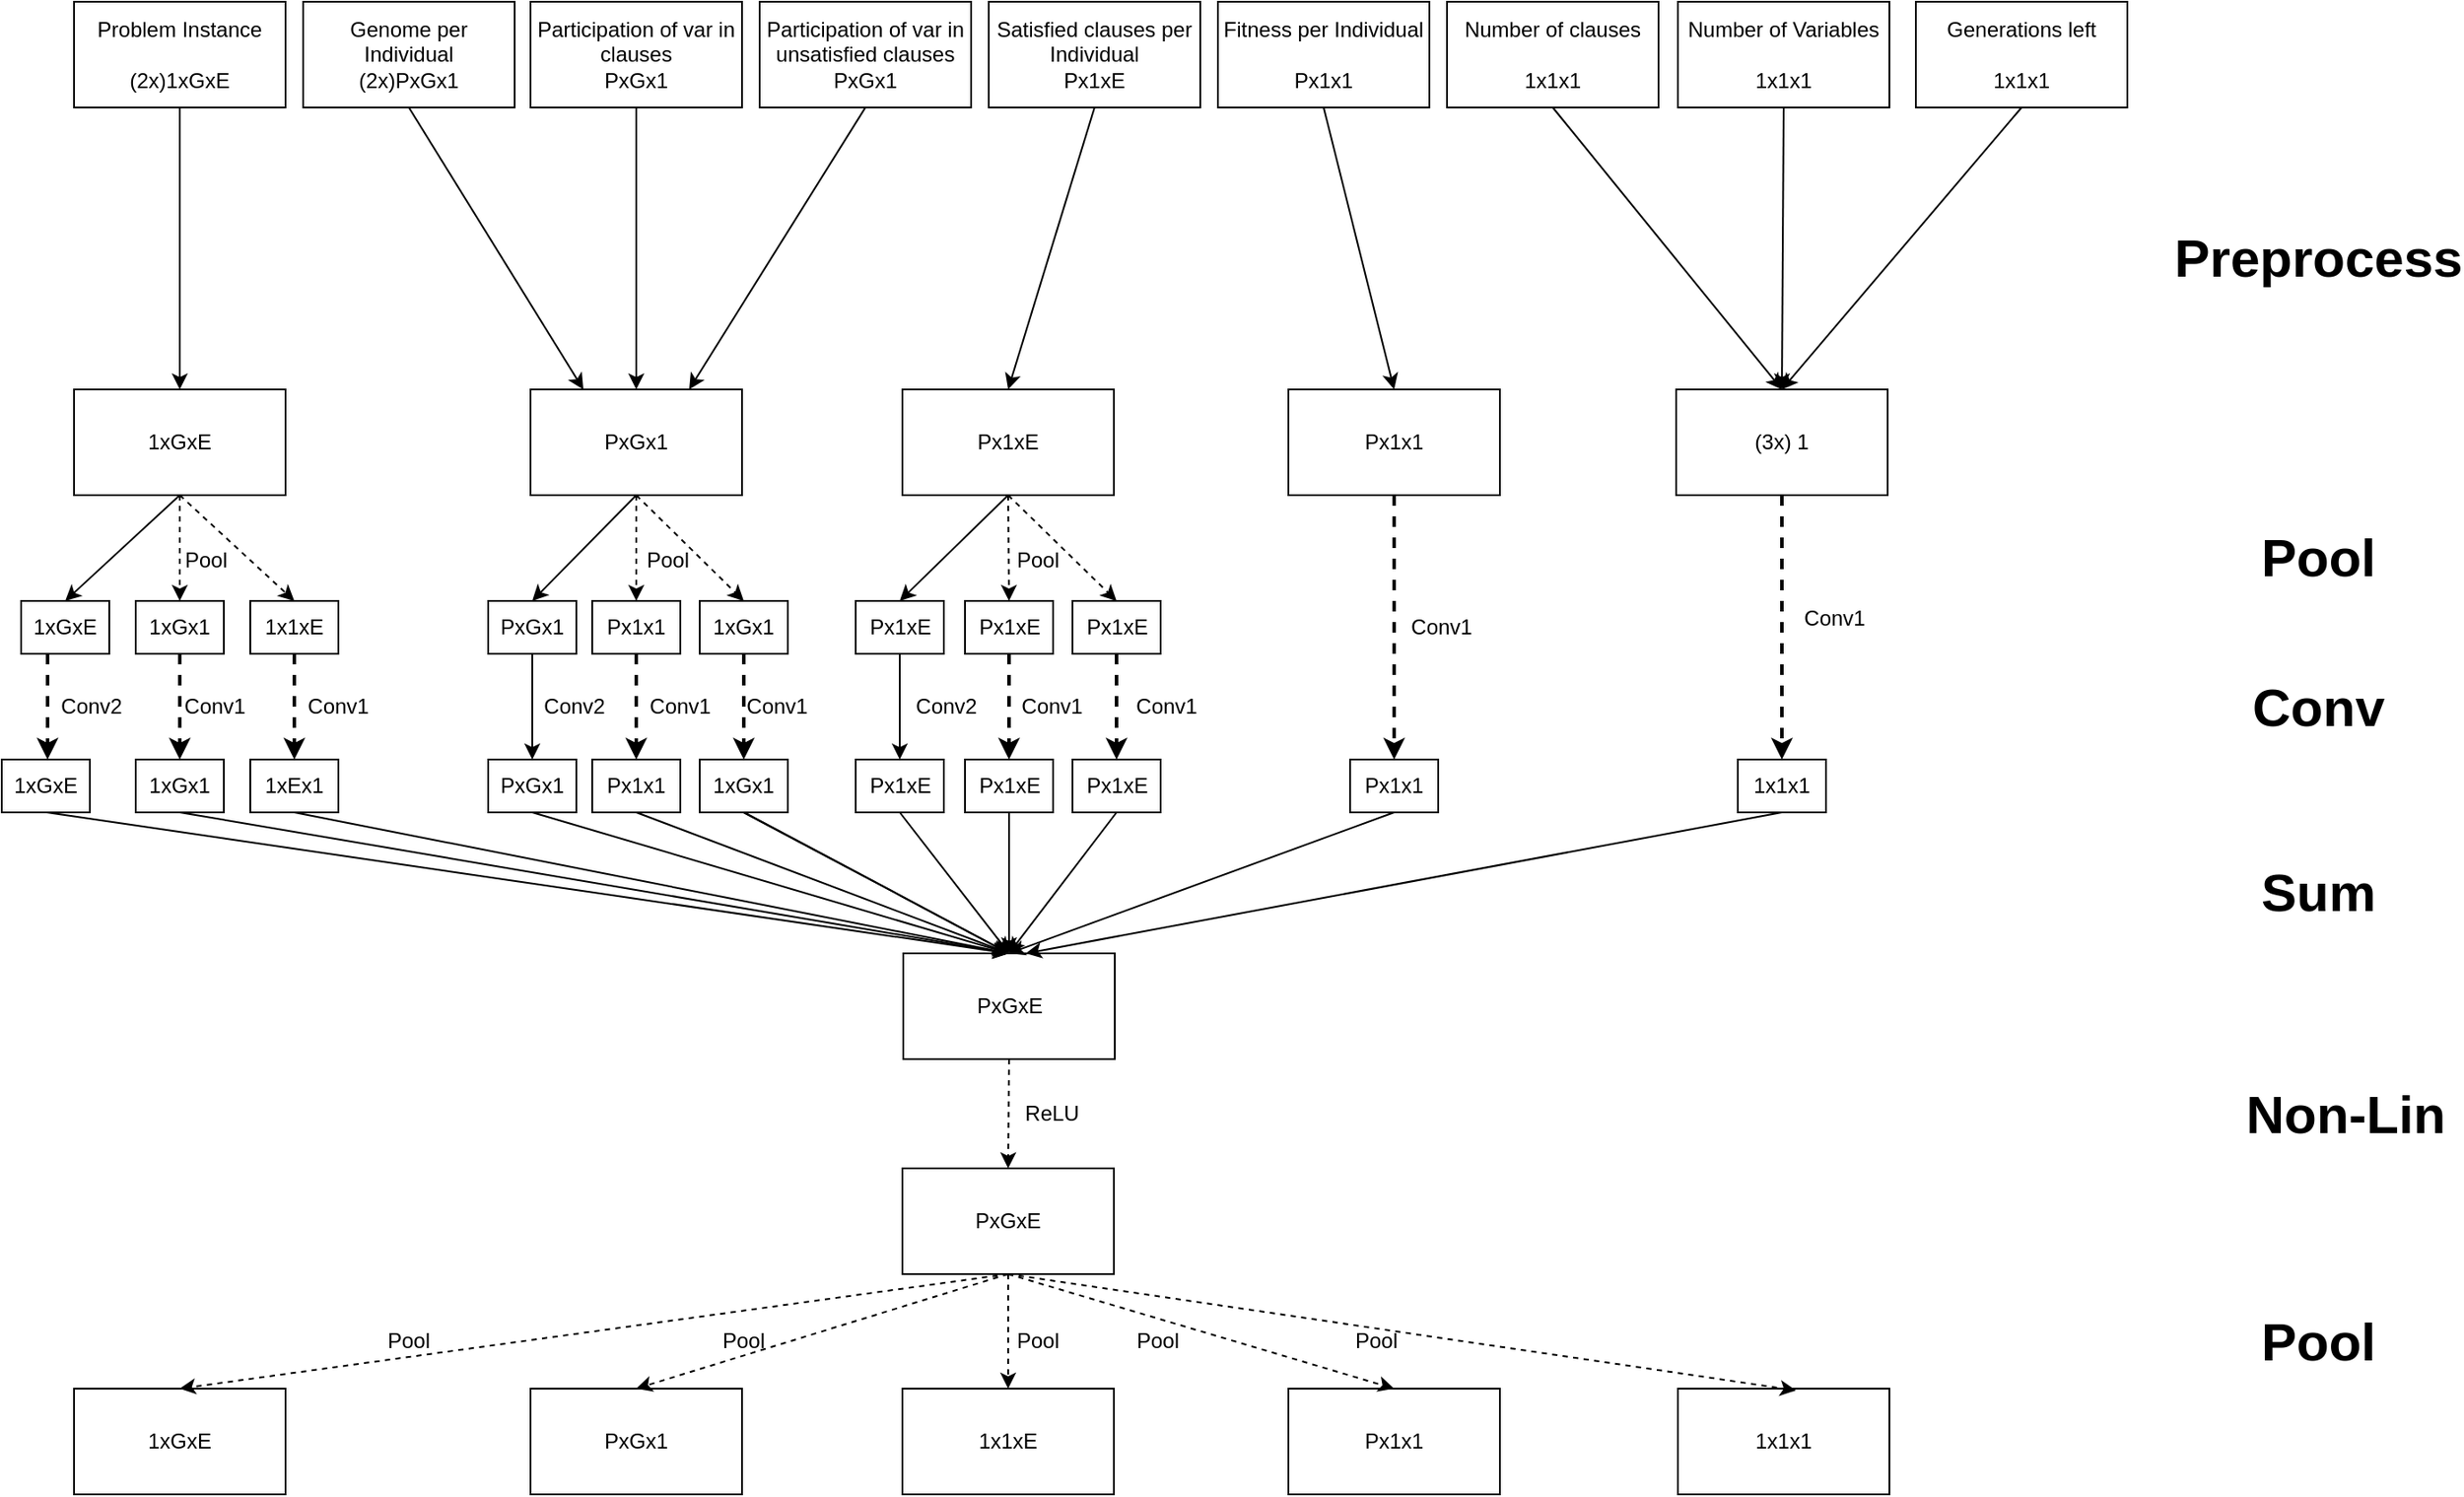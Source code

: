 <mxfile version="12.7.0" type="device"><diagram id="qg3YqrGU31V99GW5b1D8" name="Page-1"><mxGraphModel dx="1182" dy="764" grid="0" gridSize="10" guides="1" tooltips="1" connect="1" arrows="1" fold="1" page="1" pageScale="1" pageWidth="1654" pageHeight="2336" math="0" shadow="0"><root><mxCell id="0"/><mxCell id="1" parent="0"/><mxCell id="1Mldp8JlgidvffhpYW---1" value="Problem Instance&lt;br&gt;&lt;br&gt;(2x)1xGxE" style="rounded=0;whiteSpace=wrap;html=1;" parent="1" vertex="1"><mxGeometry x="51" y="20" width="120" height="60" as="geometry"/></mxCell><mxCell id="1Mldp8JlgidvffhpYW---2" value="Genome per Individual&lt;br&gt;(2x)PxGx1" style="rounded=0;whiteSpace=wrap;html=1;" parent="1" vertex="1"><mxGeometry x="181" y="20" width="120" height="60" as="geometry"/></mxCell><mxCell id="1Mldp8JlgidvffhpYW---3" value="Fitness per Individual&lt;br&gt;&lt;br&gt;Px1x1" style="rounded=0;whiteSpace=wrap;html=1;" parent="1" vertex="1"><mxGeometry x="700" y="20" width="120" height="60" as="geometry"/></mxCell><mxCell id="1Mldp8JlgidvffhpYW---4" value="Participation of var in clauses&lt;br&gt;PxGx1" style="rounded=0;whiteSpace=wrap;html=1;" parent="1" vertex="1"><mxGeometry x="310" y="20" width="120" height="60" as="geometry"/></mxCell><mxCell id="1Mldp8JlgidvffhpYW---5" value="Number of clauses&lt;br&gt;&lt;br&gt;1x1x1" style="rounded=0;whiteSpace=wrap;html=1;" parent="1" vertex="1"><mxGeometry x="830" y="20" width="120" height="60" as="geometry"/></mxCell><mxCell id="1Mldp8JlgidvffhpYW---6" value="Participation of var in unsatisfied clauses&lt;br&gt;PxGx1" style="rounded=0;whiteSpace=wrap;html=1;" parent="1" vertex="1"><mxGeometry x="440" y="20" width="120" height="60" as="geometry"/></mxCell><mxCell id="1Mldp8JlgidvffhpYW---8" value="Number of Variables&lt;br&gt;&lt;br&gt;1x1x1" style="rounded=0;whiteSpace=wrap;html=1;" parent="1" vertex="1"><mxGeometry x="961" y="20" width="120" height="60" as="geometry"/></mxCell><mxCell id="1Mldp8JlgidvffhpYW---9" value="Generations left&lt;br&gt;&lt;br&gt;1x1x1" style="rounded=0;whiteSpace=wrap;html=1;" parent="1" vertex="1"><mxGeometry x="1096" y="20" width="120" height="60" as="geometry"/></mxCell><mxCell id="1Mldp8JlgidvffhpYW---10" value="1xGxE" style="rounded=0;whiteSpace=wrap;html=1;" parent="1" vertex="1"><mxGeometry x="51" y="240" width="120" height="60" as="geometry"/></mxCell><mxCell id="1Mldp8JlgidvffhpYW---11" value="PxGx1" style="rounded=0;whiteSpace=wrap;html=1;" parent="1" vertex="1"><mxGeometry x="310" y="240" width="120" height="60" as="geometry"/></mxCell><mxCell id="1Mldp8JlgidvffhpYW---12" value="Px1x1" style="rounded=0;whiteSpace=wrap;html=1;" parent="1" vertex="1"><mxGeometry x="740" y="240" width="120" height="60" as="geometry"/></mxCell><mxCell id="1Mldp8JlgidvffhpYW---14" value="(3x) 1" style="rounded=0;whiteSpace=wrap;html=1;" parent="1" vertex="1"><mxGeometry x="960" y="240" width="120" height="60" as="geometry"/></mxCell><mxCell id="1Mldp8JlgidvffhpYW---15" value="" style="endArrow=classic;html=1;entryX=0.5;entryY=0;entryDx=0;entryDy=0;exitX=0.5;exitY=1;exitDx=0;exitDy=0;" parent="1" source="1Mldp8JlgidvffhpYW---1" target="1Mldp8JlgidvffhpYW---10" edge="1"><mxGeometry width="50" height="50" relative="1" as="geometry"><mxPoint x="51" y="370" as="sourcePoint"/><mxPoint x="101" y="320" as="targetPoint"/></mxGeometry></mxCell><mxCell id="1Mldp8JlgidvffhpYW---16" value="" style="endArrow=classic;html=1;entryX=0.25;entryY=0;entryDx=0;entryDy=0;exitX=0.5;exitY=1;exitDx=0;exitDy=0;" parent="1" source="1Mldp8JlgidvffhpYW---2" target="1Mldp8JlgidvffhpYW---11" edge="1"><mxGeometry width="50" height="50" relative="1" as="geometry"><mxPoint x="311" y="110" as="sourcePoint"/><mxPoint x="270.5" y="240" as="targetPoint"/></mxGeometry></mxCell><mxCell id="1Mldp8JlgidvffhpYW---17" value="" style="endArrow=classic;html=1;entryX=0.5;entryY=0;entryDx=0;entryDy=0;exitX=0.5;exitY=1;exitDx=0;exitDy=0;" parent="1" source="1Mldp8JlgidvffhpYW---3" target="1Mldp8JlgidvffhpYW---12" edge="1"><mxGeometry width="50" height="50" relative="1" as="geometry"><mxPoint x="131" y="100" as="sourcePoint"/><mxPoint x="131" y="260" as="targetPoint"/></mxGeometry></mxCell><mxCell id="1Mldp8JlgidvffhpYW---18" value="" style="endArrow=classic;html=1;entryX=0.5;entryY=0;entryDx=0;entryDy=0;exitX=0.5;exitY=1;exitDx=0;exitDy=0;" parent="1" source="1Mldp8JlgidvffhpYW---4" target="1Mldp8JlgidvffhpYW---11" edge="1"><mxGeometry width="50" height="50" relative="1" as="geometry"><mxPoint x="441" y="90" as="sourcePoint"/><mxPoint x="450" y="240" as="targetPoint"/></mxGeometry></mxCell><mxCell id="1Mldp8JlgidvffhpYW---19" value="" style="endArrow=classic;html=1;entryX=0.75;entryY=0;entryDx=0;entryDy=0;exitX=0.5;exitY=1;exitDx=0;exitDy=0;" parent="1" source="1Mldp8JlgidvffhpYW---6" target="1Mldp8JlgidvffhpYW---11" edge="1"><mxGeometry width="50" height="50" relative="1" as="geometry"><mxPoint x="451" y="100" as="sourcePoint"/><mxPoint x="450" y="240" as="targetPoint"/></mxGeometry></mxCell><mxCell id="1Mldp8JlgidvffhpYW---20" value="" style="endArrow=classic;html=1;entryX=0.5;entryY=0;entryDx=0;entryDy=0;exitX=0.5;exitY=1;exitDx=0;exitDy=0;" parent="1" source="1Mldp8JlgidvffhpYW---5" target="1Mldp8JlgidvffhpYW---14" edge="1"><mxGeometry width="50" height="50" relative="1" as="geometry"><mxPoint x="761" y="90" as="sourcePoint"/><mxPoint x="681" y="250" as="targetPoint"/></mxGeometry></mxCell><mxCell id="1Mldp8JlgidvffhpYW---21" value="" style="endArrow=classic;html=1;entryX=0.5;entryY=0;entryDx=0;entryDy=0;exitX=0.5;exitY=1;exitDx=0;exitDy=0;" parent="1" source="1Mldp8JlgidvffhpYW---8" target="1Mldp8JlgidvffhpYW---14" edge="1"><mxGeometry width="50" height="50" relative="1" as="geometry"><mxPoint x="921" y="90" as="sourcePoint"/><mxPoint x="1081" y="250" as="targetPoint"/></mxGeometry></mxCell><mxCell id="1Mldp8JlgidvffhpYW---22" value="" style="endArrow=classic;html=1;entryX=0.5;entryY=0;entryDx=0;entryDy=0;exitX=0.5;exitY=1;exitDx=0;exitDy=0;" parent="1" source="1Mldp8JlgidvffhpYW---9" target="1Mldp8JlgidvffhpYW---14" edge="1"><mxGeometry width="50" height="50" relative="1" as="geometry"><mxPoint x="1081" y="90" as="sourcePoint"/><mxPoint x="1081" y="250" as="targetPoint"/></mxGeometry></mxCell><mxCell id="1Mldp8JlgidvffhpYW---23" value="1xGxE" style="rounded=0;whiteSpace=wrap;html=1;" parent="1" vertex="1"><mxGeometry x="21" y="360" width="50" height="30" as="geometry"/></mxCell><mxCell id="1Mldp8JlgidvffhpYW---24" value="1xGx1" style="rounded=0;whiteSpace=wrap;html=1;" parent="1" vertex="1"><mxGeometry x="86" y="360" width="50" height="30" as="geometry"/></mxCell><mxCell id="1Mldp8JlgidvffhpYW---25" value="1x1xE" style="rounded=0;whiteSpace=wrap;html=1;" parent="1" vertex="1"><mxGeometry x="151" y="360" width="50" height="30" as="geometry"/></mxCell><mxCell id="1Mldp8JlgidvffhpYW---26" value="PxGx1" style="rounded=0;whiteSpace=wrap;html=1;" parent="1" vertex="1"><mxGeometry x="286" y="360" width="50" height="30" as="geometry"/></mxCell><mxCell id="1Mldp8JlgidvffhpYW---27" value="Px1x1" style="rounded=0;whiteSpace=wrap;html=1;" parent="1" vertex="1"><mxGeometry x="345" y="360" width="50" height="30" as="geometry"/></mxCell><mxCell id="1Mldp8JlgidvffhpYW---28" value="1xGx1" style="rounded=0;whiteSpace=wrap;html=1;" parent="1" vertex="1"><mxGeometry x="406" y="360" width="50" height="30" as="geometry"/></mxCell><mxCell id="1Mldp8JlgidvffhpYW---29" value="" style="endArrow=classic;html=1;entryX=0.5;entryY=0;entryDx=0;entryDy=0;exitX=0.5;exitY=1;exitDx=0;exitDy=0;" parent="1" source="1Mldp8JlgidvffhpYW---10" edge="1" target="1Mldp8JlgidvffhpYW---23"><mxGeometry width="50" height="50" relative="1" as="geometry"><mxPoint x="21" y="460" as="sourcePoint"/><mxPoint x="36" y="360" as="targetPoint"/></mxGeometry></mxCell><mxCell id="1Mldp8JlgidvffhpYW---30" value="" style="endArrow=classic;html=1;entryX=0.5;entryY=0;entryDx=0;entryDy=0;exitX=0.5;exitY=1;exitDx=0;exitDy=0;dashed=1;" parent="1" source="1Mldp8JlgidvffhpYW---10" target="1Mldp8JlgidvffhpYW---24" edge="1"><mxGeometry width="50" height="50" relative="1" as="geometry"><mxPoint x="121" y="310" as="sourcePoint"/><mxPoint x="46" y="370" as="targetPoint"/></mxGeometry></mxCell><mxCell id="1Mldp8JlgidvffhpYW---31" value="" style="endArrow=classic;html=1;entryX=0.5;entryY=0;entryDx=0;entryDy=0;exitX=0.5;exitY=1;exitDx=0;exitDy=0;dashed=1;" parent="1" source="1Mldp8JlgidvffhpYW---10" target="1Mldp8JlgidvffhpYW---25" edge="1"><mxGeometry width="50" height="50" relative="1" as="geometry"><mxPoint x="121" y="310" as="sourcePoint"/><mxPoint x="106" y="370" as="targetPoint"/></mxGeometry></mxCell><mxCell id="1Mldp8JlgidvffhpYW---32" value="" style="endArrow=classic;html=1;entryX=0.5;entryY=0;entryDx=0;entryDy=0;exitX=0.5;exitY=1;exitDx=0;exitDy=0;dashed=1;" parent="1" source="1Mldp8JlgidvffhpYW---11" target="1Mldp8JlgidvffhpYW---28" edge="1"><mxGeometry width="50" height="50" relative="1" as="geometry"><mxPoint x="121" y="310" as="sourcePoint"/><mxPoint x="166" y="370" as="targetPoint"/></mxGeometry></mxCell><mxCell id="1Mldp8JlgidvffhpYW---33" value="" style="endArrow=classic;html=1;entryX=0.5;entryY=0;entryDx=0;entryDy=0;dashed=1;exitX=0.5;exitY=1;exitDx=0;exitDy=0;" parent="1" source="1Mldp8JlgidvffhpYW---11" target="1Mldp8JlgidvffhpYW---27" edge="1"><mxGeometry width="50" height="50" relative="1" as="geometry"><mxPoint x="291" y="310" as="sourcePoint"/><mxPoint x="336" y="370" as="targetPoint"/></mxGeometry></mxCell><mxCell id="1Mldp8JlgidvffhpYW---34" value="" style="endArrow=classic;html=1;entryX=0.5;entryY=0;entryDx=0;entryDy=0;exitX=0.5;exitY=1;exitDx=0;exitDy=0;" parent="1" source="1Mldp8JlgidvffhpYW---11" target="1Mldp8JlgidvffhpYW---26" edge="1"><mxGeometry width="50" height="50" relative="1" as="geometry"><mxPoint x="121" y="310" as="sourcePoint"/><mxPoint x="46" y="370" as="targetPoint"/></mxGeometry></mxCell><mxCell id="1Mldp8JlgidvffhpYW---37" value="1xGxE" style="rounded=0;whiteSpace=wrap;html=1;" parent="1" vertex="1"><mxGeometry x="10" y="450" width="50" height="30" as="geometry"/></mxCell><mxCell id="1Mldp8JlgidvffhpYW---38" value="1xGx1" style="rounded=0;whiteSpace=wrap;html=1;" parent="1" vertex="1"><mxGeometry x="86" y="450" width="50" height="30" as="geometry"/></mxCell><mxCell id="1Mldp8JlgidvffhpYW---39" value="1xEx1" style="rounded=0;whiteSpace=wrap;html=1;" parent="1" vertex="1"><mxGeometry x="151" y="450" width="50" height="30" as="geometry"/></mxCell><mxCell id="1Mldp8JlgidvffhpYW---40" value="PxGx1" style="rounded=0;whiteSpace=wrap;html=1;" parent="1" vertex="1"><mxGeometry x="286" y="450" width="50" height="30" as="geometry"/></mxCell><mxCell id="1Mldp8JlgidvffhpYW---41" value="Px1x1" style="rounded=0;whiteSpace=wrap;html=1;" parent="1" vertex="1"><mxGeometry x="345" y="450" width="50" height="30" as="geometry"/></mxCell><mxCell id="1Mldp8JlgidvffhpYW---42" value="1xGx1" style="rounded=0;whiteSpace=wrap;html=1;" parent="1" vertex="1"><mxGeometry x="406" y="450" width="50" height="30" as="geometry"/></mxCell><mxCell id="1Mldp8JlgidvffhpYW---43" value="Px1x1" style="rounded=0;whiteSpace=wrap;html=1;" parent="1" vertex="1"><mxGeometry x="775" y="450" width="50" height="30" as="geometry"/></mxCell><mxCell id="1Mldp8JlgidvffhpYW---45" value="1x1x1" style="rounded=0;whiteSpace=wrap;html=1;" parent="1" vertex="1"><mxGeometry x="995" y="450" width="50" height="30" as="geometry"/></mxCell><mxCell id="1Mldp8JlgidvffhpYW---46" value="" style="endArrow=classic;html=1;entryX=0.5;entryY=0;entryDx=0;entryDy=0;exitX=0.5;exitY=1;exitDx=0;exitDy=0;dashed=1;strokeWidth=2;" parent="1" edge="1"><mxGeometry width="50" height="50" relative="1" as="geometry"><mxPoint x="36" y="390" as="sourcePoint"/><mxPoint x="36" y="450" as="targetPoint"/></mxGeometry></mxCell><mxCell id="1Mldp8JlgidvffhpYW---47" value="" style="endArrow=classic;html=1;entryX=0.5;entryY=0;entryDx=0;entryDy=0;exitX=0.5;exitY=1;exitDx=0;exitDy=0;dashed=1;strokeWidth=2;" parent="1" source="1Mldp8JlgidvffhpYW---24" target="1Mldp8JlgidvffhpYW---38" edge="1"><mxGeometry width="50" height="50" relative="1" as="geometry"><mxPoint x="46" y="400" as="sourcePoint"/><mxPoint x="46" y="460" as="targetPoint"/></mxGeometry></mxCell><mxCell id="1Mldp8JlgidvffhpYW---48" value="" style="endArrow=classic;html=1;entryX=0.5;entryY=0;entryDx=0;entryDy=0;exitX=0.5;exitY=1;exitDx=0;exitDy=0;dashed=1;strokeWidth=2;" parent="1" source="1Mldp8JlgidvffhpYW---25" target="1Mldp8JlgidvffhpYW---39" edge="1"><mxGeometry width="50" height="50" relative="1" as="geometry"><mxPoint x="106" y="400" as="sourcePoint"/><mxPoint x="106" y="460" as="targetPoint"/></mxGeometry></mxCell><mxCell id="1Mldp8JlgidvffhpYW---52" value="" style="endArrow=classic;html=1;entryX=0.5;entryY=0;entryDx=0;entryDy=0;exitX=0.5;exitY=1;exitDx=0;exitDy=0;dashed=1;strokeWidth=2;" parent="1" source="1Mldp8JlgidvffhpYW---12" target="1Mldp8JlgidvffhpYW---43" edge="1"><mxGeometry width="50" height="50" relative="1" as="geometry"><mxPoint x="246" y="420" as="sourcePoint"/><mxPoint x="246" y="480" as="targetPoint"/></mxGeometry></mxCell><mxCell id="1Mldp8JlgidvffhpYW---54" value="" style="endArrow=classic;html=1;entryX=0.5;entryY=0;entryDx=0;entryDy=0;exitX=0.5;exitY=1;exitDx=0;exitDy=0;dashed=1;strokeWidth=2;" parent="1" source="1Mldp8JlgidvffhpYW---14" target="1Mldp8JlgidvffhpYW---45" edge="1"><mxGeometry width="50" height="50" relative="1" as="geometry"><mxPoint x="681" y="310" as="sourcePoint"/><mxPoint x="681" y="460" as="targetPoint"/></mxGeometry></mxCell><mxCell id="1Mldp8JlgidvffhpYW---55" value="PxGxE" style="rounded=0;whiteSpace=wrap;html=1;" parent="1" vertex="1"><mxGeometry x="521.5" y="560" width="120" height="60" as="geometry"/></mxCell><mxCell id="1Mldp8JlgidvffhpYW---61" value="" style="endArrow=classic;html=1;entryX=0.5;entryY=0;entryDx=0;entryDy=0;exitX=0.5;exitY=1;exitDx=0;exitDy=0;" parent="1" target="1Mldp8JlgidvffhpYW---55" edge="1"><mxGeometry width="50" height="50" relative="1" as="geometry"><mxPoint x="35.5" y="480" as="sourcePoint"/><mxPoint x="35.5" y="640" as="targetPoint"/></mxGeometry></mxCell><mxCell id="1Mldp8JlgidvffhpYW---62" value="" style="endArrow=classic;html=1;entryX=0.5;entryY=0;entryDx=0;entryDy=0;exitX=0.5;exitY=1;exitDx=0;exitDy=0;" parent="1" source="1Mldp8JlgidvffhpYW---38" target="1Mldp8JlgidvffhpYW---55" edge="1"><mxGeometry width="50" height="50" relative="1" as="geometry"><mxPoint x="45.5" y="490" as="sourcePoint"/><mxPoint x="121" y="610" as="targetPoint"/></mxGeometry></mxCell><mxCell id="1Mldp8JlgidvffhpYW---63" value="" style="endArrow=classic;html=1;entryX=0.5;entryY=0;entryDx=0;entryDy=0;exitX=0.5;exitY=1;exitDx=0;exitDy=0;" parent="1" source="1Mldp8JlgidvffhpYW---39" target="1Mldp8JlgidvffhpYW---55" edge="1"><mxGeometry width="50" height="50" relative="1" as="geometry"><mxPoint x="106" y="490" as="sourcePoint"/><mxPoint x="121" y="610" as="targetPoint"/></mxGeometry></mxCell><mxCell id="1Mldp8JlgidvffhpYW---64" value="" style="endArrow=classic;html=1;entryX=0.5;entryY=0;entryDx=0;entryDy=0;exitX=0.5;exitY=1;exitDx=0;exitDy=0;" parent="1" source="1Mldp8JlgidvffhpYW---42" target="1Mldp8JlgidvffhpYW---55" edge="1"><mxGeometry width="50" height="50" relative="1" as="geometry"><mxPoint x="166" y="490" as="sourcePoint"/><mxPoint x="121" y="610" as="targetPoint"/></mxGeometry></mxCell><mxCell id="1Mldp8JlgidvffhpYW---66" value="" style="endArrow=classic;html=1;exitX=0.5;exitY=1;exitDx=0;exitDy=0;" parent="1" source="1Mldp8JlgidvffhpYW---45" edge="1"><mxGeometry width="50" height="50" relative="1" as="geometry"><mxPoint x="681" y="490" as="sourcePoint"/><mxPoint x="591" y="560" as="targetPoint"/></mxGeometry></mxCell><mxCell id="1Mldp8JlgidvffhpYW---67" value="" style="endArrow=classic;html=1;entryX=0.5;entryY=0;entryDx=0;entryDy=0;exitX=0.5;exitY=1;exitDx=0;exitDy=0;" parent="1" source="1Mldp8JlgidvffhpYW---40" target="1Mldp8JlgidvffhpYW---55" edge="1"><mxGeometry width="50" height="50" relative="1" as="geometry"><mxPoint x="166" y="490" as="sourcePoint"/><mxPoint x="271" y="600" as="targetPoint"/></mxGeometry></mxCell><mxCell id="1Mldp8JlgidvffhpYW---68" value="" style="endArrow=classic;html=1;entryX=0.5;entryY=0;entryDx=0;entryDy=0;exitX=0.5;exitY=1;exitDx=0;exitDy=0;" parent="1" source="1Mldp8JlgidvffhpYW---41" target="1Mldp8JlgidvffhpYW---55" edge="1"><mxGeometry width="50" height="50" relative="1" as="geometry"><mxPoint x="226" y="490" as="sourcePoint"/><mxPoint x="271" y="600" as="targetPoint"/></mxGeometry></mxCell><mxCell id="1Mldp8JlgidvffhpYW---69" value="" style="endArrow=classic;html=1;entryX=0.5;entryY=0;entryDx=0;entryDy=0;exitX=0.5;exitY=1;exitDx=0;exitDy=0;" parent="1" source="1Mldp8JlgidvffhpYW---42" target="1Mldp8JlgidvffhpYW---55" edge="1"><mxGeometry width="50" height="50" relative="1" as="geometry"><mxPoint x="281" y="490" as="sourcePoint"/><mxPoint x="271" y="600" as="targetPoint"/></mxGeometry></mxCell><mxCell id="1Mldp8JlgidvffhpYW---70" value="" style="endArrow=classic;html=1;entryX=0.5;entryY=0;entryDx=0;entryDy=0;exitX=0.5;exitY=1;exitDx=0;exitDy=0;" parent="1" source="1Mldp8JlgidvffhpYW---43" target="1Mldp8JlgidvffhpYW---55" edge="1"><mxGeometry width="50" height="50" relative="1" as="geometry"><mxPoint x="336" y="490" as="sourcePoint"/><mxPoint x="271" y="600" as="targetPoint"/></mxGeometry></mxCell><mxCell id="1Mldp8JlgidvffhpYW---78" value="PxGxE" style="rounded=0;whiteSpace=wrap;html=1;" parent="1" vertex="1"><mxGeometry x="521" y="682" width="120" height="60" as="geometry"/></mxCell><mxCell id="1Mldp8JlgidvffhpYW---83" value="" style="endArrow=classic;html=1;entryX=0.5;entryY=0;entryDx=0;entryDy=0;exitX=0.5;exitY=1;exitDx=0;exitDy=0;dashed=1;" parent="1" source="1Mldp8JlgidvffhpYW---55" target="1Mldp8JlgidvffhpYW---78" edge="1"><mxGeometry width="50" height="50" relative="1" as="geometry"><mxPoint x="121" y="310" as="sourcePoint"/><mxPoint x="106" y="370" as="targetPoint"/></mxGeometry></mxCell><mxCell id="1Mldp8JlgidvffhpYW---88" value="Pool" style="text;html=1;strokeColor=none;fillColor=none;align=center;verticalAlign=middle;whiteSpace=wrap;rounded=0;" parent="1" vertex="1"><mxGeometry x="106" y="327" width="40" height="20" as="geometry"/></mxCell><mxCell id="1Mldp8JlgidvffhpYW---89" value="Pool" style="text;html=1;strokeColor=none;fillColor=none;align=center;verticalAlign=middle;whiteSpace=wrap;rounded=0;" parent="1" vertex="1"><mxGeometry x="368" y="327" width="40" height="20" as="geometry"/></mxCell><mxCell id="1Mldp8JlgidvffhpYW---90" value="Conv2" style="text;html=1;strokeColor=none;fillColor=none;align=center;verticalAlign=middle;whiteSpace=wrap;rounded=0;" parent="1" vertex="1"><mxGeometry x="41" y="410" width="40" height="20" as="geometry"/></mxCell><mxCell id="1Mldp8JlgidvffhpYW---92" value="Conv1" style="text;html=1;strokeColor=none;fillColor=none;align=center;verticalAlign=middle;whiteSpace=wrap;rounded=0;" parent="1" vertex="1"><mxGeometry x="111" y="410" width="40" height="20" as="geometry"/></mxCell><mxCell id="1Mldp8JlgidvffhpYW---95" value="Conv1" style="text;html=1;strokeColor=none;fillColor=none;align=center;verticalAlign=middle;whiteSpace=wrap;rounded=0;" parent="1" vertex="1"><mxGeometry x="181" y="410" width="40" height="20" as="geometry"/></mxCell><mxCell id="1Mldp8JlgidvffhpYW---100" value="Conv1" style="text;html=1;strokeColor=none;fillColor=none;align=center;verticalAlign=middle;whiteSpace=wrap;rounded=0;" parent="1" vertex="1"><mxGeometry x="1030" y="360" width="40" height="20" as="geometry"/></mxCell><mxCell id="1Mldp8JlgidvffhpYW---101" value="ReLU" style="text;html=1;strokeColor=none;fillColor=none;align=center;verticalAlign=middle;whiteSpace=wrap;rounded=0;" parent="1" vertex="1"><mxGeometry x="585.5" y="641" width="40" height="20" as="geometry"/></mxCell><mxCell id="1Mldp8JlgidvffhpYW---108" value="&lt;font style=&quot;font-size: 30px&quot;&gt;&lt;b&gt;Sum&lt;/b&gt;&lt;/font&gt;" style="text;html=1;strokeColor=none;fillColor=none;align=center;verticalAlign=middle;whiteSpace=wrap;rounded=0;" parent="1" vertex="1"><mxGeometry x="1280" y="500" width="89" height="50" as="geometry"/></mxCell><mxCell id="1Mldp8JlgidvffhpYW---109" value="&lt;font style=&quot;font-size: 30px&quot;&gt;&lt;b&gt;Conv&lt;/b&gt;&lt;/font&gt;" style="text;html=1;strokeColor=none;fillColor=none;align=center;verticalAlign=middle;whiteSpace=wrap;rounded=0;" parent="1" vertex="1"><mxGeometry x="1280" y="395" width="89" height="50" as="geometry"/></mxCell><mxCell id="1Mldp8JlgidvffhpYW---110" value="&lt;font style=&quot;font-size: 30px&quot;&gt;&lt;b&gt;Pool&lt;/b&gt;&lt;/font&gt;" style="text;html=1;strokeColor=none;fillColor=none;align=center;verticalAlign=middle;whiteSpace=wrap;rounded=0;" parent="1" vertex="1"><mxGeometry x="1280" y="310" width="89" height="50" as="geometry"/></mxCell><mxCell id="1Mldp8JlgidvffhpYW---111" value="&lt;font style=&quot;font-size: 30px&quot;&gt;&lt;b&gt;Non-Lin&lt;/b&gt;&lt;/font&gt;" style="text;html=1;strokeColor=none;fillColor=none;align=center;verticalAlign=middle;whiteSpace=wrap;rounded=0;" parent="1" vertex="1"><mxGeometry x="1280" y="626" width="120" height="50" as="geometry"/></mxCell><mxCell id="1Mldp8JlgidvffhpYW---112" value="&lt;span style=&quot;font-size: 30px&quot;&gt;&lt;b&gt;Preprocess&lt;/b&gt;&lt;/span&gt;" style="text;html=1;strokeColor=none;fillColor=none;align=center;verticalAlign=middle;whiteSpace=wrap;rounded=0;" parent="1" vertex="1"><mxGeometry x="1280" y="140" width="89" height="50" as="geometry"/></mxCell><mxCell id="1Mldp8JlgidvffhpYW---113" value="1xGxE" style="rounded=0;whiteSpace=wrap;html=1;" parent="1" vertex="1"><mxGeometry x="51" y="807" width="120" height="60" as="geometry"/></mxCell><mxCell id="1Mldp8JlgidvffhpYW---114" value="PxGx1" style="rounded=0;whiteSpace=wrap;html=1;" parent="1" vertex="1"><mxGeometry x="310" y="807" width="120" height="60" as="geometry"/></mxCell><mxCell id="1Mldp8JlgidvffhpYW---115" value="Px1x1" style="rounded=0;whiteSpace=wrap;html=1;" parent="1" vertex="1"><mxGeometry x="740" y="807" width="120" height="60" as="geometry"/></mxCell><mxCell id="1Mldp8JlgidvffhpYW---116" value="1x1xE" style="rounded=0;whiteSpace=wrap;html=1;" parent="1" vertex="1"><mxGeometry x="521" y="807" width="120" height="60" as="geometry"/></mxCell><mxCell id="1Mldp8JlgidvffhpYW---117" value="1x1x1" style="rounded=0;whiteSpace=wrap;html=1;" parent="1" vertex="1"><mxGeometry x="961" y="807" width="120" height="60" as="geometry"/></mxCell><mxCell id="1Mldp8JlgidvffhpYW---123" value="" style="endArrow=classic;html=1;entryX=0.5;entryY=0;entryDx=0;entryDy=0;dashed=1;exitX=0.5;exitY=1;exitDx=0;exitDy=0;" parent="1" source="1Mldp8JlgidvffhpYW---78" target="1Mldp8JlgidvffhpYW---116" edge="1"><mxGeometry width="50" height="50" relative="1" as="geometry"><mxPoint x="281" y="790" as="sourcePoint"/><mxPoint x="441" y="890" as="targetPoint"/></mxGeometry></mxCell><mxCell id="1Mldp8JlgidvffhpYW---125" value="" style="endArrow=classic;html=1;dashed=1;exitX=0.5;exitY=1;exitDx=0;exitDy=0;entryX=0.558;entryY=0.017;entryDx=0;entryDy=0;entryPerimeter=0;" parent="1" source="1Mldp8JlgidvffhpYW---78" target="1Mldp8JlgidvffhpYW---117" edge="1"><mxGeometry width="50" height="50" relative="1" as="geometry"><mxPoint x="291" y="800" as="sourcePoint"/><mxPoint x="1071" y="880" as="targetPoint"/></mxGeometry></mxCell><mxCell id="1Mldp8JlgidvffhpYW---127" value="Pool" style="text;html=1;strokeColor=none;fillColor=none;align=center;verticalAlign=middle;whiteSpace=wrap;rounded=0;" parent="1" vertex="1"><mxGeometry x="770" y="770" width="40" height="20" as="geometry"/></mxCell><mxCell id="1Mldp8JlgidvffhpYW---129" value="Pool" style="text;html=1;strokeColor=none;fillColor=none;align=center;verticalAlign=middle;whiteSpace=wrap;rounded=0;" parent="1" vertex="1"><mxGeometry x="646" y="770" width="40" height="20" as="geometry"/></mxCell><mxCell id="1Mldp8JlgidvffhpYW---130" value="&lt;font style=&quot;font-size: 30px&quot;&gt;&lt;b&gt;Pool&lt;/b&gt;&lt;/font&gt;" style="text;html=1;strokeColor=none;fillColor=none;align=center;verticalAlign=middle;whiteSpace=wrap;rounded=0;" parent="1" vertex="1"><mxGeometry x="1280" y="755" width="89" height="50" as="geometry"/></mxCell><mxCell id="1Mldp8JlgidvffhpYW---132" value="" style="endArrow=classic;html=1;entryX=0.5;entryY=0;entryDx=0;entryDy=0;dashed=1;exitX=0.5;exitY=1;exitDx=0;exitDy=0;" parent="1" source="1Mldp8JlgidvffhpYW---78" target="1Mldp8JlgidvffhpYW---115" edge="1"><mxGeometry width="50" height="50" relative="1" as="geometry"><mxPoint x="612" y="816" as="sourcePoint"/><mxPoint x="681" y="890" as="targetPoint"/></mxGeometry></mxCell><mxCell id="1Mldp8JlgidvffhpYW---133" value="" style="endArrow=classic;html=1;entryX=0.5;entryY=0;entryDx=0;entryDy=0;dashed=1;exitX=0.5;exitY=1;exitDx=0;exitDy=0;" parent="1" source="1Mldp8JlgidvffhpYW---78" target="1Mldp8JlgidvffhpYW---114" edge="1"><mxGeometry width="50" height="50" relative="1" as="geometry"><mxPoint x="612" y="816" as="sourcePoint"/><mxPoint x="441" y="890" as="targetPoint"/></mxGeometry></mxCell><mxCell id="1Mldp8JlgidvffhpYW---134" value="" style="endArrow=classic;html=1;entryX=0.5;entryY=0;entryDx=0;entryDy=0;dashed=1;exitX=0.5;exitY=1;exitDx=0;exitDy=0;" parent="1" source="1Mldp8JlgidvffhpYW---78" target="1Mldp8JlgidvffhpYW---113" edge="1"><mxGeometry width="50" height="50" relative="1" as="geometry"><mxPoint x="612" y="816" as="sourcePoint"/><mxPoint x="281" y="890" as="targetPoint"/></mxGeometry></mxCell><mxCell id="1Mldp8JlgidvffhpYW---136" value="Pool" style="text;html=1;strokeColor=none;fillColor=none;align=center;verticalAlign=middle;whiteSpace=wrap;rounded=0;" parent="1" vertex="1"><mxGeometry x="577.5" y="770" width="40" height="20" as="geometry"/></mxCell><mxCell id="1Mldp8JlgidvffhpYW---137" value="Pool" style="text;html=1;strokeColor=none;fillColor=none;align=center;verticalAlign=middle;whiteSpace=wrap;rounded=0;" parent="1" vertex="1"><mxGeometry x="411" y="770" width="40" height="20" as="geometry"/></mxCell><mxCell id="1Mldp8JlgidvffhpYW---139" value="Pool" style="text;html=1;strokeColor=none;fillColor=none;align=center;verticalAlign=middle;whiteSpace=wrap;rounded=0;" parent="1" vertex="1"><mxGeometry x="221" y="770" width="40" height="20" as="geometry"/></mxCell><mxCell id="0Wz-rkEOwzXFxyK74Zwo-3" value="Satisfied clauses per Individual&lt;br&gt;Px1xE" style="rounded=0;whiteSpace=wrap;html=1;" vertex="1" parent="1"><mxGeometry x="570" y="20" width="120" height="60" as="geometry"/></mxCell><mxCell id="0Wz-rkEOwzXFxyK74Zwo-4" value="Px1xE" style="rounded=0;whiteSpace=wrap;html=1;" vertex="1" parent="1"><mxGeometry x="521" y="240" width="120" height="60" as="geometry"/></mxCell><mxCell id="0Wz-rkEOwzXFxyK74Zwo-5" value="" style="endArrow=classic;html=1;entryX=0.5;entryY=0;entryDx=0;entryDy=0;exitX=0.5;exitY=1;exitDx=0;exitDy=0;" edge="1" parent="1" source="0Wz-rkEOwzXFxyK74Zwo-3" target="0Wz-rkEOwzXFxyK74Zwo-4"><mxGeometry width="50" height="50" relative="1" as="geometry"><mxPoint x="510" y="90" as="sourcePoint"/><mxPoint x="410" y="250" as="targetPoint"/></mxGeometry></mxCell><mxCell id="0Wz-rkEOwzXFxyK74Zwo-30" value="" style="edgeStyle=orthogonalEdgeStyle;rounded=0;orthogonalLoop=1;jettySize=auto;html=1;exitX=0.5;exitY=1;exitDx=0;exitDy=0;entryX=0.5;entryY=0;entryDx=0;entryDy=0;" edge="1" parent="1" source="0Wz-rkEOwzXFxyK74Zwo-6" target="0Wz-rkEOwzXFxyK74Zwo-15"><mxGeometry relative="1" as="geometry"><mxPoint x="520.5" y="390" as="sourcePoint"/><mxPoint x="471.5" y="430" as="targetPoint"/></mxGeometry></mxCell><mxCell id="0Wz-rkEOwzXFxyK74Zwo-6" value="Px1xE" style="rounded=0;whiteSpace=wrap;html=1;" vertex="1" parent="1"><mxGeometry x="494.5" y="360" width="50" height="30" as="geometry"/></mxCell><mxCell id="0Wz-rkEOwzXFxyK74Zwo-7" value="Px1xE" style="rounded=0;whiteSpace=wrap;html=1;" vertex="1" parent="1"><mxGeometry x="556.5" y="360" width="50" height="30" as="geometry"/></mxCell><mxCell id="0Wz-rkEOwzXFxyK74Zwo-8" value="Px1xE" style="rounded=0;whiteSpace=wrap;html=1;" vertex="1" parent="1"><mxGeometry x="617.5" y="360" width="50" height="30" as="geometry"/></mxCell><mxCell id="0Wz-rkEOwzXFxyK74Zwo-11" value="" style="endArrow=classic;html=1;entryX=0.5;entryY=0;entryDx=0;entryDy=0;exitX=0.5;exitY=1;exitDx=0;exitDy=0;" edge="1" parent="1" source="0Wz-rkEOwzXFxyK74Zwo-4" target="0Wz-rkEOwzXFxyK74Zwo-6"><mxGeometry width="50" height="50" relative="1" as="geometry"><mxPoint x="380" y="310" as="sourcePoint"/><mxPoint x="321" y="370" as="targetPoint"/></mxGeometry></mxCell><mxCell id="0Wz-rkEOwzXFxyK74Zwo-12" value="" style="endArrow=classic;html=1;entryX=0.5;entryY=0;entryDx=0;entryDy=0;dashed=1;exitX=0.5;exitY=1;exitDx=0;exitDy=0;" edge="1" parent="1" source="0Wz-rkEOwzXFxyK74Zwo-4" target="0Wz-rkEOwzXFxyK74Zwo-7"><mxGeometry width="50" height="50" relative="1" as="geometry"><mxPoint x="380" y="310" as="sourcePoint"/><mxPoint x="380" y="370" as="targetPoint"/></mxGeometry></mxCell><mxCell id="0Wz-rkEOwzXFxyK74Zwo-13" value="" style="endArrow=classic;html=1;entryX=0.5;entryY=0;entryDx=0;entryDy=0;dashed=1;exitX=0.5;exitY=1;exitDx=0;exitDy=0;" edge="1" parent="1" source="0Wz-rkEOwzXFxyK74Zwo-4" target="0Wz-rkEOwzXFxyK74Zwo-8"><mxGeometry width="50" height="50" relative="1" as="geometry"><mxPoint x="640" y="310" as="sourcePoint"/><mxPoint x="640" y="370" as="targetPoint"/></mxGeometry></mxCell><mxCell id="0Wz-rkEOwzXFxyK74Zwo-14" value="Pool" style="text;html=1;strokeColor=none;fillColor=none;align=center;verticalAlign=middle;whiteSpace=wrap;rounded=0;" vertex="1" parent="1"><mxGeometry x="577.5" y="327" width="40" height="20" as="geometry"/></mxCell><mxCell id="0Wz-rkEOwzXFxyK74Zwo-15" value="Px1xE" style="rounded=0;whiteSpace=wrap;html=1;" vertex="1" parent="1"><mxGeometry x="494.5" y="450" width="50" height="30" as="geometry"/></mxCell><mxCell id="0Wz-rkEOwzXFxyK74Zwo-16" value="Px1xE" style="rounded=0;whiteSpace=wrap;html=1;" vertex="1" parent="1"><mxGeometry x="556.5" y="450" width="50" height="30" as="geometry"/></mxCell><mxCell id="0Wz-rkEOwzXFxyK74Zwo-17" value="Px1xE" style="rounded=0;whiteSpace=wrap;html=1;" vertex="1" parent="1"><mxGeometry x="617.5" y="450" width="50" height="30" as="geometry"/></mxCell><mxCell id="0Wz-rkEOwzXFxyK74Zwo-18" value="" style="edgeStyle=orthogonalEdgeStyle;rounded=0;orthogonalLoop=1;jettySize=auto;html=1;" edge="1" parent="1"><mxGeometry relative="1" as="geometry"><mxPoint x="311" y="390" as="sourcePoint"/><mxPoint x="311" y="450" as="targetPoint"/></mxGeometry></mxCell><mxCell id="0Wz-rkEOwzXFxyK74Zwo-19" value="" style="endArrow=classic;html=1;entryX=0.5;entryY=0;entryDx=0;entryDy=0;exitX=0.5;exitY=1;exitDx=0;exitDy=0;dashed=1;strokeWidth=2;" edge="1" parent="1"><mxGeometry width="50" height="50" relative="1" as="geometry"><mxPoint x="370" y="390" as="sourcePoint"/><mxPoint x="370" y="450" as="targetPoint"/></mxGeometry></mxCell><mxCell id="0Wz-rkEOwzXFxyK74Zwo-20" value="" style="endArrow=classic;html=1;entryX=0.5;entryY=0;entryDx=0;entryDy=0;exitX=0.5;exitY=1;exitDx=0;exitDy=0;dashed=1;strokeWidth=2;" edge="1" parent="1"><mxGeometry width="50" height="50" relative="1" as="geometry"><mxPoint x="431" y="390" as="sourcePoint"/><mxPoint x="431" y="450" as="targetPoint"/></mxGeometry></mxCell><mxCell id="0Wz-rkEOwzXFxyK74Zwo-21" value="Conv2" style="text;html=1;strokeColor=none;fillColor=none;align=center;verticalAlign=middle;whiteSpace=wrap;rounded=0;" vertex="1" parent="1"><mxGeometry x="315" y="410" width="40" height="20" as="geometry"/></mxCell><mxCell id="0Wz-rkEOwzXFxyK74Zwo-22" value="Conv1" style="text;html=1;strokeColor=none;fillColor=none;align=center;verticalAlign=middle;whiteSpace=wrap;rounded=0;" vertex="1" parent="1"><mxGeometry x="375" y="410" width="40" height="20" as="geometry"/></mxCell><mxCell id="0Wz-rkEOwzXFxyK74Zwo-23" value="Conv1" style="text;html=1;strokeColor=none;fillColor=none;align=center;verticalAlign=middle;whiteSpace=wrap;rounded=0;" vertex="1" parent="1"><mxGeometry x="430" y="410" width="40" height="20" as="geometry"/></mxCell><mxCell id="0Wz-rkEOwzXFxyK74Zwo-25" value="" style="endArrow=classic;html=1;exitX=0.5;exitY=1;exitDx=0;exitDy=0;dashed=1;strokeWidth=2;entryX=0.5;entryY=0;entryDx=0;entryDy=0;" edge="1" parent="1" source="0Wz-rkEOwzXFxyK74Zwo-7" target="0Wz-rkEOwzXFxyK74Zwo-16"><mxGeometry width="50" height="50" relative="1" as="geometry"><mxPoint x="580.5" y="390" as="sourcePoint"/><mxPoint x="580.5" y="440" as="targetPoint"/></mxGeometry></mxCell><mxCell id="0Wz-rkEOwzXFxyK74Zwo-26" value="" style="endArrow=classic;html=1;entryX=0.5;entryY=0;entryDx=0;entryDy=0;exitX=0.5;exitY=1;exitDx=0;exitDy=0;dashed=1;strokeWidth=2;" edge="1" parent="1" source="0Wz-rkEOwzXFxyK74Zwo-8" target="0Wz-rkEOwzXFxyK74Zwo-17"><mxGeometry width="50" height="50" relative="1" as="geometry"><mxPoint x="641.5" y="390" as="sourcePoint"/><mxPoint x="641.5" y="450" as="targetPoint"/></mxGeometry></mxCell><mxCell id="0Wz-rkEOwzXFxyK74Zwo-27" value="Conv2" style="text;html=1;strokeColor=none;fillColor=none;align=center;verticalAlign=middle;whiteSpace=wrap;rounded=0;" vertex="1" parent="1"><mxGeometry x="525.5" y="410" width="40" height="20" as="geometry"/></mxCell><mxCell id="0Wz-rkEOwzXFxyK74Zwo-28" value="Conv1" style="text;html=1;strokeColor=none;fillColor=none;align=center;verticalAlign=middle;whiteSpace=wrap;rounded=0;" vertex="1" parent="1"><mxGeometry x="585.5" y="410" width="40" height="20" as="geometry"/></mxCell><mxCell id="0Wz-rkEOwzXFxyK74Zwo-29" value="Conv1" style="text;html=1;strokeColor=none;fillColor=none;align=center;verticalAlign=middle;whiteSpace=wrap;rounded=0;" vertex="1" parent="1"><mxGeometry x="651" y="410" width="40" height="20" as="geometry"/></mxCell><mxCell id="0Wz-rkEOwzXFxyK74Zwo-34" value="Conv1" style="text;html=1;strokeColor=none;fillColor=none;align=center;verticalAlign=middle;whiteSpace=wrap;rounded=0;" vertex="1" parent="1"><mxGeometry x="807" y="365" width="40" height="20" as="geometry"/></mxCell><mxCell id="0Wz-rkEOwzXFxyK74Zwo-38" value="" style="endArrow=classic;html=1;entryX=0.5;entryY=0;entryDx=0;entryDy=0;exitX=0.5;exitY=1;exitDx=0;exitDy=0;" edge="1" parent="1" source="0Wz-rkEOwzXFxyK74Zwo-15" target="1Mldp8JlgidvffhpYW---55"><mxGeometry width="50" height="50" relative="1" as="geometry"><mxPoint x="441" y="490" as="sourcePoint"/><mxPoint x="571" y="570" as="targetPoint"/></mxGeometry></mxCell><mxCell id="0Wz-rkEOwzXFxyK74Zwo-39" value="" style="endArrow=classic;html=1;entryX=0.5;entryY=0;entryDx=0;entryDy=0;exitX=0.5;exitY=1;exitDx=0;exitDy=0;" edge="1" parent="1" source="0Wz-rkEOwzXFxyK74Zwo-16" target="1Mldp8JlgidvffhpYW---55"><mxGeometry width="50" height="50" relative="1" as="geometry"><mxPoint x="578" y="490" as="sourcePoint"/><mxPoint x="601" y="570" as="targetPoint"/></mxGeometry></mxCell><mxCell id="0Wz-rkEOwzXFxyK74Zwo-40" value="" style="endArrow=classic;html=1;entryX=0.5;entryY=0;entryDx=0;entryDy=0;exitX=0.5;exitY=1;exitDx=0;exitDy=0;" edge="1" parent="1" source="0Wz-rkEOwzXFxyK74Zwo-17" target="1Mldp8JlgidvffhpYW---55"><mxGeometry width="50" height="50" relative="1" as="geometry"><mxPoint x="588" y="500" as="sourcePoint"/><mxPoint x="611" y="580" as="targetPoint"/></mxGeometry></mxCell></root></mxGraphModel></diagram></mxfile>